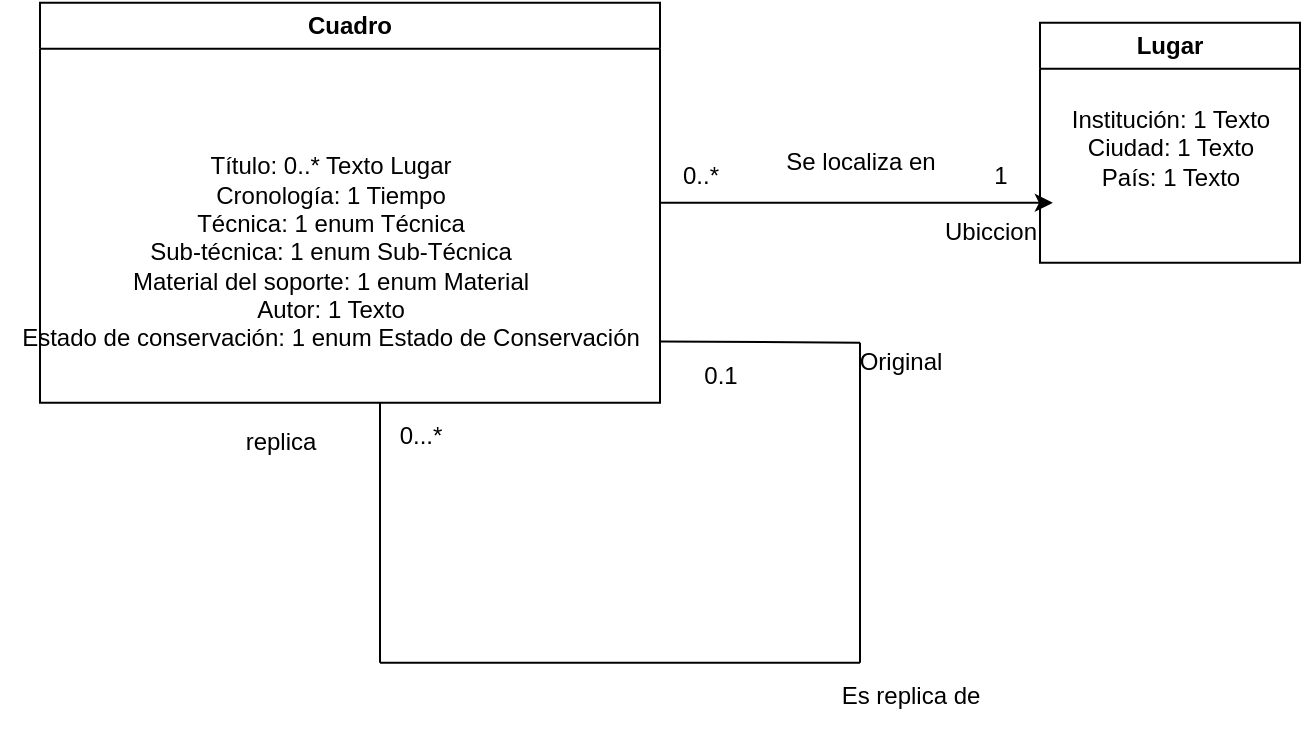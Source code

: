 <mxfile>
    <diagram id="L-z09f0RwRDEzjOUJbhD" name="Page-1">
        <mxGraphModel dx="960" dy="626" grid="1" gridSize="10" guides="1" tooltips="1" connect="1" arrows="1" fold="1" page="1" pageScale="1" pageWidth="850" pageHeight="1100" math="0" shadow="0">
            <root>
                <mxCell id="0"/>
                <mxCell id="1" parent="0"/>
                <mxCell id="5" value="Lugar" style="swimlane;whiteSpace=wrap;html=1;" vertex="1" parent="1">
                    <mxGeometry x="590" y="243.33" width="130" height="120" as="geometry"/>
                </mxCell>
                <mxCell id="6" value="Institución: 1 Texto&lt;br/&gt;Ciudad: 1 Texto&lt;br/&gt;País: 1 Texto&lt;br/&gt;&lt;br&gt;" style="text;html=1;align=center;verticalAlign=middle;resizable=0;points=[];autosize=1;strokeColor=none;fillColor=none;" vertex="1" parent="5">
                    <mxGeometry x="5" y="35.0" width="120" height="70" as="geometry"/>
                </mxCell>
                <mxCell id="17" style="edgeStyle=none;html=1;exitX=1;exitY=0.5;exitDx=0;exitDy=0;entryX=0.012;entryY=0.787;entryDx=0;entryDy=0;entryPerimeter=0;" edge="1" parent="1" source="8" target="6">
                    <mxGeometry relative="1" as="geometry"/>
                </mxCell>
                <mxCell id="8" value="Cuadro" style="swimlane;whiteSpace=wrap;html=1;" vertex="1" parent="1">
                    <mxGeometry x="90" y="233.33" width="310" height="200" as="geometry"/>
                </mxCell>
                <mxCell id="9" value="Título: 0..* Texto Lugar&lt;br/&gt;Cronología: 1 Tiempo&lt;br/&gt;Técnica: 1 enum Técnica&lt;br/&gt;Sub-técnica: 1 enum Sub-Técnica&lt;br/&gt;Material del soporte: 1 enum Material&lt;br/&gt;Autor: 1 Texto&lt;br/&gt;Estado de conservación: 1 enum Estado de Conservación&lt;br&gt;" style="text;html=1;align=center;verticalAlign=middle;resizable=0;points=[];autosize=1;strokeColor=none;fillColor=none;" vertex="1" parent="8">
                    <mxGeometry x="-20" y="70" width="330" height="110" as="geometry"/>
                </mxCell>
                <mxCell id="10" value="" style="endArrow=none;html=1;" edge="1" parent="1">
                    <mxGeometry width="50" height="50" relative="1" as="geometry">
                        <mxPoint x="260" y="563.33" as="sourcePoint"/>
                        <mxPoint x="260" y="433.33" as="targetPoint"/>
                    </mxGeometry>
                </mxCell>
                <mxCell id="11" value="" style="endArrow=none;html=1;" edge="1" parent="1">
                    <mxGeometry width="50" height="50" relative="1" as="geometry">
                        <mxPoint x="260" y="563.33" as="sourcePoint"/>
                        <mxPoint x="500" y="563.33" as="targetPoint"/>
                    </mxGeometry>
                </mxCell>
                <mxCell id="12" value="" style="endArrow=none;html=1;" edge="1" parent="1">
                    <mxGeometry width="50" height="50" relative="1" as="geometry">
                        <mxPoint x="500" y="563.33" as="sourcePoint"/>
                        <mxPoint x="500" y="403.33" as="targetPoint"/>
                    </mxGeometry>
                </mxCell>
                <mxCell id="13" value="" style="endArrow=none;html=1;exitX=1.001;exitY=0.904;exitDx=0;exitDy=0;exitPerimeter=0;" edge="1" parent="1" source="9">
                    <mxGeometry width="50" height="50" relative="1" as="geometry">
                        <mxPoint x="450" y="453.33" as="sourcePoint"/>
                        <mxPoint x="500" y="403.33" as="targetPoint"/>
                    </mxGeometry>
                </mxCell>
                <mxCell id="14" value="Es replica de&lt;br&gt;" style="text;html=1;align=center;verticalAlign=middle;resizable=0;points=[];autosize=1;strokeColor=none;fillColor=none;" vertex="1" parent="1">
                    <mxGeometry x="480" y="565" width="90" height="30" as="geometry"/>
                </mxCell>
                <mxCell id="15" value="replica" style="text;html=1;align=center;verticalAlign=middle;resizable=0;points=[];autosize=1;strokeColor=none;fillColor=none;" vertex="1" parent="1">
                    <mxGeometry x="180" y="438.33" width="60" height="30" as="geometry"/>
                </mxCell>
                <mxCell id="16" value="Original" style="text;html=1;align=center;verticalAlign=middle;resizable=0;points=[];autosize=1;strokeColor=none;fillColor=none;" vertex="1" parent="1">
                    <mxGeometry x="490" y="398.33" width="60" height="30" as="geometry"/>
                </mxCell>
                <mxCell id="18" value="Se localiza en" style="text;html=1;align=center;verticalAlign=middle;resizable=0;points=[];autosize=1;strokeColor=none;fillColor=none;" vertex="1" parent="1">
                    <mxGeometry x="450" y="298.33" width="100" height="30" as="geometry"/>
                </mxCell>
                <mxCell id="19" value="Ubiccion&lt;br&gt;" style="text;html=1;align=center;verticalAlign=middle;resizable=0;points=[];autosize=1;strokeColor=none;fillColor=none;" vertex="1" parent="1">
                    <mxGeometry x="530" y="333.33" width="70" height="30" as="geometry"/>
                </mxCell>
                <mxCell id="21" value="0..*&lt;br&gt;" style="text;html=1;align=center;verticalAlign=middle;resizable=0;points=[];autosize=1;strokeColor=none;fillColor=none;" vertex="1" parent="1">
                    <mxGeometry x="400" y="305" width="40" height="30" as="geometry"/>
                </mxCell>
                <mxCell id="22" value="1&lt;br&gt;" style="text;html=1;align=center;verticalAlign=middle;resizable=0;points=[];autosize=1;strokeColor=none;fillColor=none;" vertex="1" parent="1">
                    <mxGeometry x="555" y="305" width="30" height="30" as="geometry"/>
                </mxCell>
                <mxCell id="23" value="0...*&lt;br&gt;" style="text;html=1;align=center;verticalAlign=middle;resizable=0;points=[];autosize=1;strokeColor=none;fillColor=none;" vertex="1" parent="1">
                    <mxGeometry x="260" y="435" width="40" height="30" as="geometry"/>
                </mxCell>
                <mxCell id="24" value="0.1&lt;br&gt;" style="text;html=1;align=center;verticalAlign=middle;resizable=0;points=[];autosize=1;strokeColor=none;fillColor=none;" vertex="1" parent="1">
                    <mxGeometry x="410" y="405" width="40" height="30" as="geometry"/>
                </mxCell>
            </root>
        </mxGraphModel>
    </diagram>
</mxfile>